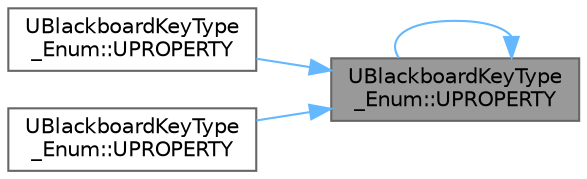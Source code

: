 digraph "UBlackboardKeyType_Enum::UPROPERTY"
{
 // INTERACTIVE_SVG=YES
 // LATEX_PDF_SIZE
  bgcolor="transparent";
  edge [fontname=Helvetica,fontsize=10,labelfontname=Helvetica,labelfontsize=10];
  node [fontname=Helvetica,fontsize=10,shape=box,height=0.2,width=0.4];
  rankdir="RL";
  Node1 [id="Node000001",label="UBlackboardKeyType\l_Enum::UPROPERTY",height=0.2,width=0.4,color="gray40", fillcolor="grey60", style="filled", fontcolor="black",tooltip=" "];
  Node1 -> Node2 [id="edge1_Node000001_Node000002",dir="back",color="steelblue1",style="solid",tooltip=" "];
  Node2 [id="Node000002",label="UBlackboardKeyType\l_Enum::UPROPERTY",height=0.2,width=0.4,color="grey40", fillcolor="white", style="filled",URL="$dc/dd9/classUBlackboardKeyType__Enum.html#a4b3ba909607ed59834787f9bac0c7124",tooltip="name of enum defined in c++ code, will take priority over asset from EnumType property"];
  Node1 -> Node1 [id="edge2_Node000001_Node000001",dir="back",color="steelblue1",style="solid",tooltip=" "];
  Node1 -> Node3 [id="edge3_Node000001_Node000003",dir="back",color="steelblue1",style="solid",tooltip=" "];
  Node3 [id="Node000003",label="UBlackboardKeyType\l_Enum::UPROPERTY",height=0.2,width=0.4,color="grey40", fillcolor="white", style="filled",URL="$dc/dd9/classUBlackboardKeyType__Enum.html#a562b842735cf259ba70b8178d7592f5c",tooltip=" "];
}
